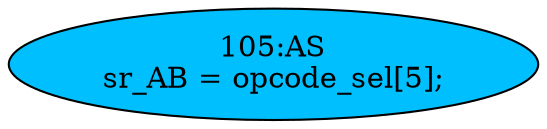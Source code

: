 strict digraph "" {
	node [label="\N"];
	"105:AS"	 [ast="<pyverilog.vparser.ast.Assign object at 0x7f7a879f8b10>",
		def_var="['sr_AB']",
		fillcolor=deepskyblue,
		label="105:AS
sr_AB = opcode_sel[5];",
		statements="[]",
		style=filled,
		typ=Assign,
		use_var="['opcode_sel']"];
}
